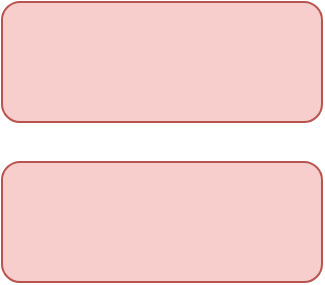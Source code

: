 <mxfile version="20.3.0" type="github">
  <diagram id="XY1lVdvY6-y3htQ_8gMf" name="Page-1">
    <mxGraphModel dx="775" dy="466" grid="1" gridSize="10" guides="1" tooltips="1" connect="1" arrows="1" fold="1" page="1" pageScale="1" pageWidth="850" pageHeight="1100" math="0" shadow="0">
      <root>
        <mxCell id="0" />
        <mxCell id="1" parent="0" />
        <mxCell id="uqqhpZLG5QQkoIobX8KI-1" value="" style="rounded=1;whiteSpace=wrap;html=1;fillColor=#f8cecc;strokeColor=#b85450;" parent="1" vertex="1">
          <mxGeometry x="340" y="210" width="160" height="60" as="geometry" />
        </mxCell>
        <mxCell id="ibiSIoVzx2tvwQA167H1-1" value="" style="rounded=1;whiteSpace=wrap;html=1;fillColor=#f8cecc;strokeColor=#b85450;" vertex="1" parent="1">
          <mxGeometry x="340" y="290" width="160" height="60" as="geometry" />
        </mxCell>
      </root>
    </mxGraphModel>
  </diagram>
</mxfile>

